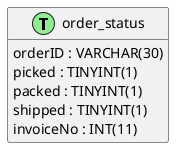 @startuml
hide fields
class order_status << (T, lightgreen) >>[[order_status.html]] {
		orderID : VARCHAR(30)
		picked : TINYINT(1)
		packed : TINYINT(1)
		shipped : TINYINT(1)
		invoiceNo : INT(11)
	}
@enduml
